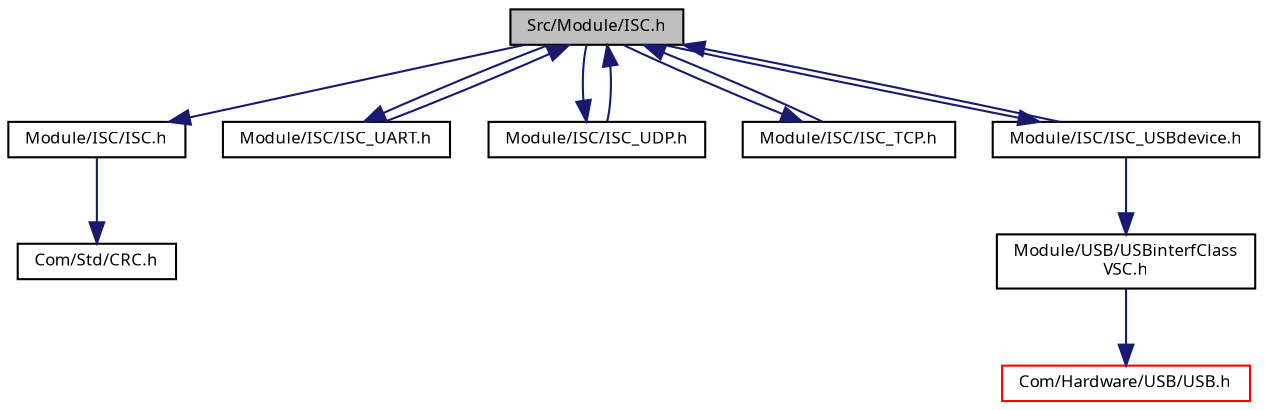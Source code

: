 digraph "Src/Module/ISC.h"
{
  edge [fontname="Sans",fontsize="8",labelfontname="Sans",labelfontsize="8"];
  node [fontname="Sans",fontsize="8",shape=record];
  Node1 [label="Src/Module/ISC.h",height=0.2,width=0.4,color="black", fillcolor="grey75", style="filled", fontcolor="black"];
  Node1 -> Node2 [color="midnightblue",fontsize="8",style="solid",fontname="Sans"];
  Node2 [label="Module/ISC/ISC.h",height=0.2,width=0.4,color="black", fillcolor="white", style="filled",URL="$_i_s_c_2_i_s_c_8h_source.html"];
  Node2 -> Node3 [color="midnightblue",fontsize="8",style="solid",fontname="Sans"];
  Node3 [label="Com/Std/CRC.h",height=0.2,width=0.4,color="black", fillcolor="white", style="filled",URL="$_c_r_c_8h.html"];
  Node1 -> Node4 [color="midnightblue",fontsize="8",style="solid",fontname="Sans"];
  Node4 [label="Module/ISC/ISC_UART.h",height=0.2,width=0.4,color="black", fillcolor="white", style="filled",URL="$_i_s_c___u_a_r_t_8h_source.html"];
  Node4 -> Node1 [color="midnightblue",fontsize="8",style="solid",fontname="Sans"];
  Node1 -> Node5 [color="midnightblue",fontsize="8",style="solid",fontname="Sans"];
  Node5 [label="Module/ISC/ISC_UDP.h",height=0.2,width=0.4,color="black", fillcolor="white", style="filled",URL="$_i_s_c___u_d_p_8h_source.html"];
  Node5 -> Node1 [color="midnightblue",fontsize="8",style="solid",fontname="Sans"];
  Node1 -> Node6 [color="midnightblue",fontsize="8",style="solid",fontname="Sans"];
  Node6 [label="Module/ISC/ISC_TCP.h",height=0.2,width=0.4,color="black", fillcolor="white", style="filled",URL="$_i_s_c___t_c_p_8h_source.html"];
  Node6 -> Node1 [color="midnightblue",fontsize="8",style="solid",fontname="Sans"];
  Node1 -> Node7 [color="midnightblue",fontsize="8",style="solid",fontname="Sans"];
  Node7 [label="Module/ISC/ISC_USBdevice.h",height=0.2,width=0.4,color="black", fillcolor="white", style="filled",URL="$_i_s_c___u_s_bdevice_8h_source.html"];
  Node7 -> Node1 [color="midnightblue",fontsize="8",style="solid",fontname="Sans"];
  Node7 -> Node8 [color="midnightblue",fontsize="8",style="solid",fontname="Sans"];
  Node8 [label="Module/USB/USBinterfClass\lVSC.h",height=0.2,width=0.4,color="black", fillcolor="white", style="filled",URL="$_u_s_binterf_class_v_s_c_8h.html"];
  Node8 -> Node9 [color="midnightblue",fontsize="8",style="solid",fontname="Sans"];
  Node9 [label="Com/Hardware/USB/USB.h",height=0.2,width=0.4,color="red", fillcolor="white", style="filled",URL="$_com_2_hardware_2_u_s_b_2_u_s_b_8h_source.html"];
}
